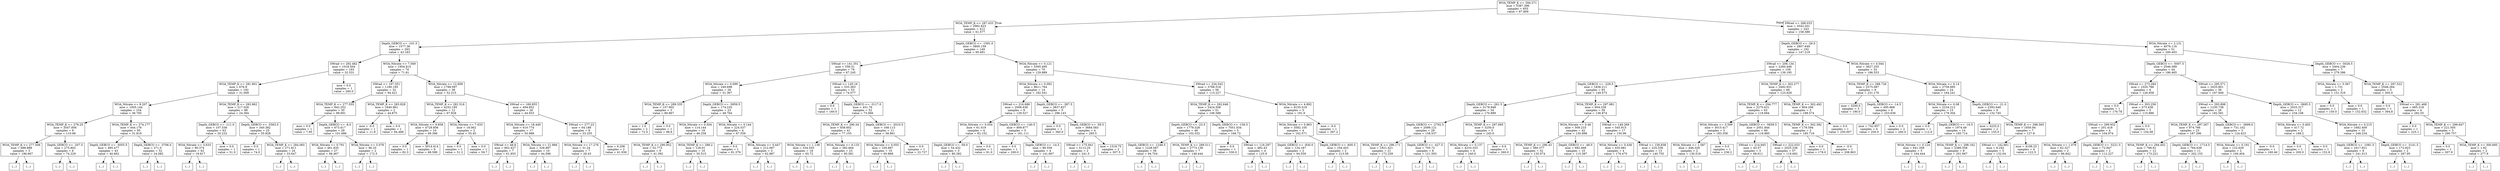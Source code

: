 digraph Tree {
node [shape=box] ;
0 [label="WOA_TEMP_K <= 294.271\nmse = 5387.396\nsamples = 655\nvalue = 97.809"] ;
1 [label="WOA_TEMP_K <= 287.433\nmse = 2982.823\nsamples = 412\nvalue = 61.577"] ;
0 -> 1 [labeldistance=2.5, labelangle=45, headlabel="True"] ;
2 [label="Depth_GEBCO <= -101.5\nmse = 1577.36\nsamples = 263\nvalue = 43.183"] ;
1 -> 2 ;
3 [label="SWrad <= 292.482\nmse = 1018.504\nsamples = 193\nvalue = 32.531"] ;
2 -> 3 ;
4 [label="WOA_TEMP_K <= 281.901\nmse = 676.9\nsamples = 192\nvalue = 31.009"] ;
3 -> 4 ;
5 [label="WOA_Nitrate <= 8.207\nmse = 1005.144\nsamples = 104\nvalue = 36.765"] ;
4 -> 5 ;
6 [label="WOA_TEMP_K <= 279.25\nmse = 3547.856\nsamples = 9\nvalue = 110.96"] ;
5 -> 6 ;
7 [label="WOA_TEMP_K <= 277.506\nmse = 688.889\nsamples = 3\nvalue = 196.667"] ;
6 -> 7 ;
8 [label="(...)"] ;
7 -> 8 ;
11 [label="(...)"] ;
7 -> 11 ;
12 [label="Depth_GEBCO <= -207.5\nmse = 275.802\nsamples = 6\nvalue = 74.229"] ;
6 -> 12 ;
13 [label="(...)"] ;
12 -> 13 ;
16 [label="(...)"] ;
12 -> 16 ;
23 [label="WOA_TEMP_K <= 274.177\nmse = 444.176\nsamples = 95\nvalue = 31.819"] ;
5 -> 23 ;
24 [label="Depth_GEBCO <= -3055.5\nmse = 495.477\nsamples = 43\nvalue = 40.662"] ;
23 -> 24 ;
25 [label="(...)"] ;
24 -> 25 ;
48 [label="(...)"] ;
24 -> 48 ;
97 [label="Depth_GEBCO <= -3706.0\nmse = 271.0\nsamples = 52\nvalue = 24.082"] ;
23 -> 97 ;
98 [label="(...)"] ;
97 -> 98 ;
145 [label="(...)"] ;
97 -> 145 ;
194 [label="WOA_TEMP_K <= 283.962\nmse = 217.026\nsamples = 88\nvalue = 24.384"] ;
4 -> 194 ;
195 [label="Depth_GEBCO <= -111.0\nmse = 107.536\nsamples = 63\nvalue = 20.232"] ;
194 -> 195 ;
196 [label="WOA_Nitrate <= 3.633\nmse = 90.374\nsamples = 62\nvalue = 19.617"] ;
195 -> 196 ;
197 [label="(...)"] ;
196 -> 197 ;
204 [label="(...)"] ;
196 -> 204 ;
263 [label="mse = 0.0\nsamples = 1\nvalue = 51.0"] ;
195 -> 263 ;
264 [label="Depth_GEBCO <= -5563.5\nmse = 340.382\nsamples = 25\nvalue = 35.828"] ;
194 -> 264 ;
265 [label="mse = 0.0\nsamples = 1\nvalue = 74.0"] ;
264 -> 265 ;
266 [label="WOA_TEMP_K <= 284.065\nmse = 271.811\nsamples = 24\nvalue = 33.647"] ;
264 -> 266 ;
267 [label="(...)"] ;
266 -> 267 ;
268 [label="(...)"] ;
266 -> 268 ;
303 [label="mse = 0.0\nsamples = 1\nvalue = 260.0"] ;
3 -> 303 ;
304 [label="WOA_Nitrate <= 7.569\nmse = 1954.815\nsamples = 70\nvalue = 71.81"] ;
2 -> 304 ;
305 [label="SWrad <= 197.351\nmse = 1180.195\nsamples = 32\nvalue = 94.421"] ;
304 -> 305 ;
306 [label="WOA_TEMP_K <= 277.555\nmse = 842.252\nsamples = 30\nvalue = 99.691"] ;
305 -> 306 ;
307 [label="mse = 0.0\nsamples = 1\nvalue = 7.95"] ;
306 -> 307 ;
308 [label="Depth_GEBCO <= -8.0\nmse = 673.617\nsamples = 29\nvalue = 101.686"] ;
306 -> 308 ;
309 [label="WOA_Nitrate <= 0.791\nmse = 461.835\nsamples = 27\nvalue = 98.467"] ;
308 -> 309 ;
310 [label="(...)"] ;
309 -> 310 ;
317 [label="(...)"] ;
309 -> 317 ;
354 [label="WOA_Nitrate <= 3.078\nmse = 90.25\nsamples = 2\nvalue = 172.5"] ;
308 -> 354 ;
355 [label="(...)"] ;
354 -> 355 ;
356 [label="(...)"] ;
354 -> 356 ;
357 [label="WOA_TEMP_K <= 283.828\nmse = 1640.961\nsamples = 2\nvalue = 44.875"] ;
305 -> 357 ;
358 [label="mse = -0.0\nsamples = 1\nvalue = 11.8"] ;
357 -> 358 ;
359 [label="mse = 0.0\nsamples = 1\nvalue = 94.488"] ;
357 -> 359 ;
360 [label="WOA_Nitrate <= 12.609\nmse = 1799.097\nsamples = 38\nvalue = 52.215"] ;
304 -> 360 ;
361 [label="WOA_TEMP_K <= 281.516\nmse = 4252.195\nsamples = 12\nvalue = 67.928"] ;
360 -> 361 ;
362 [label="WOA_Nitrate <= 9.858\nmse = 4729.856\nsamples = 10\nvalue = 69.396"] ;
361 -> 362 ;
363 [label="mse = 0.0\nsamples = 1\nvalue = 82.3"] ;
362 -> 363 ;
364 [label="mse = 5014.414\nsamples = 9\nvalue = 68.589"] ;
362 -> 364 ;
365 [label="WOA_Nitrate <= 7.633\nmse = 18.062\nsamples = 2\nvalue = 55.45"] ;
361 -> 365 ;
366 [label="mse = 0.0\nsamples = 1\nvalue = 51.2"] ;
365 -> 366 ;
367 [label="mse = 0.0\nsamples = 1\nvalue = 59.7"] ;
365 -> 367 ;
368 [label="SWrad <= 169.955\nmse = 494.852\nsamples = 26\nvalue = 44.933"] ;
360 -> 368 ;
369 [label="WOA_Nitrate <= 18.449\nmse = 610.774\nsamples = 17\nvalue = 50.988"] ;
368 -> 369 ;
370 [label="SWrad <= 48.8\nmse = 902.427\nsamples = 7\nvalue = 61.855"] ;
369 -> 370 ;
371 [label="(...)"] ;
370 -> 371 ;
372 [label="(...)"] ;
370 -> 372 ;
375 [label="WOA_Nitrate <= 21.966\nmse = 328.897\nsamples = 10\nvalue = 44.596"] ;
369 -> 375 ;
376 [label="(...)"] ;
375 -> 376 ;
379 [label="(...)"] ;
375 -> 379 ;
384 [label="SWrad <= 277.23\nmse = 64.188\nsamples = 9\nvalue = 33.255"] ;
368 -> 384 ;
385 [label="WOA_Nitrate <= 17.276\nmse = 31.24\nsamples = 7\nvalue = 28.43"] ;
384 -> 385 ;
386 [label="(...)"] ;
385 -> 386 ;
389 [label="(...)"] ;
385 -> 389 ;
390 [label="mse = 6.206\nsamples = 2\nvalue = 41.938"] ;
384 -> 390 ;
391 [label="Depth_GEBCO <= -1591.0\nmse = 3800.159\nsamples = 149\nvalue = 95.491"] ;
1 -> 391 ;
392 [label="SWrad <= 141.351\nmse = 556.51\nsamples = 79\nvalue = 67.245"] ;
391 -> 392 ;
393 [label="WOA_Nitrate <= 0.099\nmse = 249.698\nsamples = 26\nvalue = 51.367"] ;
392 -> 393 ;
394 [label="WOA_TEMP_K <= 289.335\nmse = 157.902\nsamples = 3\nvalue = 80.867"] ;
393 -> 394 ;
395 [label="mse = 1.0\nsamples = 2\nvalue = 72.0"] ;
394 -> 395 ;
396 [label="mse = 0.0\nsamples = 1\nvalue = 98.6"] ;
394 -> 396 ;
397 [label="Depth_GEBCO <= -3959.5\nmse = 174.235\nsamples = 23\nvalue = 48.764"] ;
393 -> 397 ;
398 [label="WOA_Nitrate <= 0.504\nmse = 114.144\nsamples = 19\nvalue = 46.258"] ;
397 -> 398 ;
399 [label="WOA_TEMP_K <= 290.952\nmse = 52.773\nsamples = 9\nvalue = 41.392"] ;
398 -> 399 ;
400 [label="(...)"] ;
399 -> 400 ;
407 [label="(...)"] ;
399 -> 407 ;
416 [label="WOA_TEMP_K <= 288.2\nmse = 129.01\nsamples = 10\nvalue = 50.515"] ;
398 -> 416 ;
417 [label="(...)"] ;
416 -> 417 ;
424 [label="(...)"] ;
416 -> 424 ;
435 [label="WOA_Nitrate <= 0.144\nmse = 224.537\nsamples = 4\nvalue = 67.559"] ;
397 -> 435 ;
436 [label="mse = 0.0\nsamples = 1\nvalue = 81.576"] ;
435 -> 436 ;
437 [label="WOA_Nitrate <= 0.447\nmse = 212.067\nsamples = 3\nvalue = 62.887"] ;
435 -> 437 ;
438 [label="(...)"] ;
437 -> 438 ;
439 [label="(...)"] ;
437 -> 439 ;
442 [label="SWrad <= 145.16\nmse = 533.363\nsamples = 53\nvalue = 74.077"] ;
392 -> 442 ;
443 [label="mse = 0.0\nsamples = 1\nvalue = 160.0"] ;
442 -> 443 ;
444 [label="Depth_GEBCO <= -3117.0\nmse = 451.76\nsamples = 52\nvalue = 73.066"] ;
442 -> 444 ;
445 [label="WOA_TEMP_K <= 290.34\nmse = 458.602\nsamples = 41\nvalue = 77.155"] ;
444 -> 445 ;
446 [label="WOA_Nitrate <= 1.138\nmse = 334.555\nsamples = 18\nvalue = 65.72"] ;
445 -> 446 ;
447 [label="(...)"] ;
446 -> 447 ;
450 [label="(...)"] ;
446 -> 450 ;
469 [label="WOA_Nitrate <= 6.133\nmse = 382.664\nsamples = 23\nvalue = 85.581"] ;
445 -> 469 ;
470 [label="(...)"] ;
469 -> 470 ;
513 [label="(...)"] ;
469 -> 513 ;
514 [label="Depth_GEBCO <= -2010.5\nmse = 168.113\nsamples = 11\nvalue = 58.861"] ;
444 -> 514 ;
515 [label="WOA_Nitrate <= 0.055\nmse = 100.887\nsamples = 10\nvalue = 60.868"] ;
514 -> 515 ;
516 [label="(...)"] ;
515 -> 516 ;
517 [label="(...)"] ;
515 -> 517 ;
526 [label="mse = 0.0\nsamples = 1\nvalue = 22.727"] ;
514 -> 526 ;
527 [label="WOA_Nitrate <= 0.121\nmse = 5595.495\nsamples = 70\nvalue = 129.889"] ;
391 -> 527 ;
528 [label="WOA_Nitrate <= 0.092\nmse = 8611.764\nsamples = 14\nvalue = 182.541"] ;
527 -> 528 ;
529 [label="SWrad <= 216.686\nmse = 2006.636\nsamples = 9\nvalue = 129.527"] ;
528 -> 529 ;
530 [label="WOA_Nitrate <= 0.054\nmse = 61.019\nsamples = 4\nvalue = 82.152"] ;
529 -> 530 ;
531 [label="Depth_GEBCO <= -59.0\nmse = 54.432\nsamples = 3\nvalue = 80.382"] ;
530 -> 531 ;
532 [label="(...)"] ;
531 -> 532 ;
533 [label="(...)"] ;
531 -> 533 ;
534 [label="mse = 0.0\nsamples = 1\nvalue = 91.0"] ;
530 -> 534 ;
535 [label="Depth_GEBCO <= -140.5\nmse = 809.877\nsamples = 5\nvalue = 161.111"] ;
529 -> 535 ;
536 [label="mse = 0.0\nsamples = 1\nvalue = 200.0"] ;
535 -> 536 ;
537 [label="Depth_GEBCO <= -14.5\nmse = 80.556\nsamples = 4\nvalue = 141.667"] ;
535 -> 537 ;
538 [label="(...)"] ;
537 -> 538 ;
539 [label="(...)"] ;
537 -> 539 ;
540 [label="Depth_GEBCO <= -387.5\nmse = 3837.837\nsamples = 5\nvalue = 296.143"] ;
528 -> 540 ;
541 [label="mse = 0.0\nsamples = 1\nvalue = 360.0"] ;
540 -> 541 ;
542 [label="Depth_GEBCO <= -59.5\nmse = 3684.583\nsamples = 4\nvalue = 285.5"] ;
540 -> 542 ;
543 [label="SWrad <= 175.941\nmse = 5112.25\nsamples = 2\nvalue = 241.5"] ;
542 -> 543 ;
544 [label="(...)"] ;
543 -> 544 ;
545 [label="(...)"] ;
543 -> 545 ;
546 [label="mse = 1518.75\nsamples = 2\nvalue = 307.5"] ;
542 -> 546 ;
547 [label="SWrad <= 234.543\nmse = 3768.518\nsamples = 56\nvalue = 115.227"] ;
527 -> 547 ;
548 [label="WOA_TEMP_K <= 292.646\nmse = 2424.506\nsamples = 51\nvalue = 106.588"] ;
547 -> 548 ;
549 [label="Depth_GEBCO <= -23.5\nmse = 1779.328\nsamples = 46\nvalue = 102.032"] ;
548 -> 549 ;
550 [label="Depth_GEBCO <= -1248.5\nmse = 1228.587\nsamples = 39\nvalue = 94.704"] ;
549 -> 550 ;
551 [label="(...)"] ;
550 -> 551 ;
552 [label="(...)"] ;
550 -> 552 ;
609 [label="WOA_TEMP_K <= 289.511\nmse = 2773.136\nsamples = 7\nvalue = 148.444"] ;
549 -> 609 ;
610 [label="(...)"] ;
609 -> 610 ;
613 [label="(...)"] ;
609 -> 613 ;
622 [label="Depth_GEBCO <= -156.5\nmse = 7051.034\nsamples = 5\nvalue = 166.72"] ;
548 -> 622 ;
623 [label="mse = 0.0\nsamples = 1\nvalue = 330.0"] ;
622 -> 623 ;
624 [label="SWrad <= 116.297\nmse = 482.43\nsamples = 4\nvalue = 125.9"] ;
622 -> 624 ;
625 [label="(...)"] ;
624 -> 625 ;
626 [label="(...)"] ;
624 -> 626 ;
631 [label="WOA_Nitrate <= 4.892\nmse = 9155.519\nsamples = 5\nvalue = 191.9"] ;
547 -> 631 ;
632 [label="WOA_Nitrate <= 0.963\nmse = 3582.105\nsamples = 4\nvalue = 162.571"] ;
631 -> 632 ;
633 [label="Depth_GEBCO <= -830.0\nmse = 124.187\nsamples = 2\nvalue = 94.559"] ;
632 -> 633 ;
634 [label="(...)"] ;
633 -> 634 ;
635 [label="(...)"] ;
633 -> 635 ;
636 [label="Depth_GEBCO <= -600.5\nmse = 104.453\nsamples = 2\nvalue = 213.58"] ;
632 -> 636 ;
637 [label="(...)"] ;
636 -> 637 ;
638 [label="(...)"] ;
636 -> 638 ;
639 [label="mse = -0.0\nsamples = 1\nvalue = 397.2"] ;
631 -> 639 ;
640 [label="SWrad <= 268.033\nmse = 3543.201\nsamples = 243\nvalue = 158.386"] ;
0 -> 640 [labeldistance=2.5, labelangle=-45, headlabel="False"] ;
641 [label="Depth_GEBCO <= -26.0\nmse = 2807.649\nsamples = 192\nvalue = 147.219"] ;
640 -> 641 ;
642 [label="SWrad <= 208.134\nmse = 2260.446\nsamples = 159\nvalue = 139.195"] ;
641 -> 642 ;
643 [label="Depth_GEBCO <= -229.5\nmse = 1836.211\nsamples = 93\nvalue = 149.573"] ;
642 -> 643 ;
644 [label="Depth_GEBCO <= -261.5\nmse = 3178.948\nsamples = 34\nvalue = 170.889"] ;
643 -> 644 ;
645 [label="Depth_GEBCO <= -2792.5\nmse = 2099.121\nsamples = 29\nvalue = 158.537"] ;
644 -> 645 ;
646 [label="WOA_TEMP_K <= 296.171\nmse = 1921.421\nsamples = 21\nvalue = 172.259"] ;
645 -> 646 ;
647 [label="(...)"] ;
646 -> 647 ;
652 [label="(...)"] ;
646 -> 652 ;
681 [label="Depth_GEBCO <= -427.5\nmse = 705.72\nsamples = 8\nvalue = 121.593"] ;
645 -> 681 ;
682 [label="(...)"] ;
681 -> 682 ;
691 [label="(...)"] ;
681 -> 691 ;
694 [label="WOA_TEMP_K <= 297.695\nmse = 3250.0\nsamples = 5\nvalue = 245.0"] ;
644 -> 694 ;
695 [label="WOA_Nitrate <= 0.137\nmse = 4233.333\nsamples = 4\nvalue = 240.0"] ;
694 -> 695 ;
696 [label="(...)"] ;
695 -> 696 ;
697 [label="(...)"] ;
695 -> 697 ;
698 [label="mse = 0.0\nsamples = 1\nvalue = 260.0"] ;
694 -> 698 ;
699 [label="WOA_TEMP_K <= 297.981\nmse = 604.339\nsamples = 59\nvalue = 136.874"] ;
643 -> 699 ;
700 [label="WOA_Nitrate <= 0.46\nmse = 509.233\nsamples = 42\nvalue = 130.898"] ;
699 -> 700 ;
701 [label="WOA_TEMP_K <= 296.43\nmse = 380.377\nsamples = 32\nvalue = 135.074"] ;
700 -> 701 ;
702 [label="(...)"] ;
701 -> 702 ;
721 [label="(...)"] ;
701 -> 721 ;
750 [label="Depth_GEBCO <= -48.0\nmse = 682.468\nsamples = 10\nvalue = 115.387"] ;
700 -> 750 ;
751 [label="(...)"] ;
750 -> 751 ;
764 [label="(...)"] ;
750 -> 764 ;
767 [label="SWrad <= 149.269\nmse = 545.915\nsamples = 17\nvalue = 150.96"] ;
699 -> 767 ;
768 [label="WOA_Nitrate <= 0.436\nmse = 435.981\nsamples = 4\nvalue = 176.475"] ;
767 -> 768 ;
769 [label="(...)"] ;
768 -> 769 ;
770 [label="(...)"] ;
768 -> 770 ;
773 [label="SWrad <= 158.838\nmse = 225.336\nsamples = 13\nvalue = 140.755"] ;
767 -> 773 ;
774 [label="(...)"] ;
773 -> 774 ;
787 [label="(...)"] ;
773 -> 787 ;
790 [label="WOA_TEMP_K <= 302.277\nmse = 2492.931\nsamples = 66\nvalue = 123.628"] ;
642 -> 790 ;
791 [label="WOA_TEMP_K <= 294.777\nmse = 2270.631\nsamples = 63\nvalue = 119.684"] ;
790 -> 791 ;
792 [label="WOA_Nitrate <= 3.599\nmse = 3015.417\nsamples = 3\nvalue = 183.358"] ;
791 -> 792 ;
793 [label="WOA_Nitrate <= 1.587\nmse = 446.326\nsamples = 2\nvalue = 130.516"] ;
792 -> 793 ;
794 [label="(...)"] ;
793 -> 794 ;
795 [label="(...)"] ;
793 -> 795 ;
796 [label="mse = 0.0\nsamples = 1\nvalue = 236.2"] ;
792 -> 796 ;
797 [label="Depth_GEBCO <= -5659.5\nmse = 2051.844\nsamples = 60\nvalue = 116.885"] ;
791 -> 797 ;
798 [label="SWrad <= 214.945\nmse = 43.57\nsamples = 3\nvalue = 68.611"] ;
797 -> 798 ;
799 [label="(...)"] ;
798 -> 799 ;
800 [label="(...)"] ;
798 -> 800 ;
801 [label="SWrad <= 222.033\nmse = 2025.236\nsamples = 57\nvalue = 119.692"] ;
797 -> 801 ;
802 [label="(...)"] ;
801 -> 802 ;
825 [label="(...)"] ;
801 -> 825 ;
912 [label="WOA_TEMP_K <= 302.492\nmse = 804.206\nsamples = 3\nvalue = 198.574"] ;
790 -> 912 ;
913 [label="WOA_TEMP_K <= 302.392\nmse = 178.594\nsamples = 2\nvalue = 185.716"] ;
912 -> 913 ;
914 [label="mse = 0.0\nsamples = 1\nvalue = 178.0"] ;
913 -> 914 ;
915 [label="mse = -0.0\nsamples = 1\nvalue = 208.863"] ;
913 -> 915 ;
916 [label="mse = 0.0\nsamples = 1\nvalue = 250.007"] ;
912 -> 916 ;
917 [label="WOA_Nitrate <= 0.044\nmse = 3627.255\nsamples = 33\nvalue = 186.553"] ;
641 -> 917 ;
918 [label="WOA_TEMP_K <= 298.726\nmse = 2375.087\nsamples = 9\nvalue = 231.176"] ;
917 -> 918 ;
919 [label="mse = 3200.0\nsamples = 3\nvalue = 190.0"] ;
918 -> 919 ;
920 [label="Depth_GEBCO <= -14.5\nmse = 495.868\nsamples = 6\nvalue = 253.636"] ;
918 -> 920 ;
921 [label="mse = 742.857\nsamples = 4\nvalue = 250.0"] ;
920 -> 921 ;
922 [label="mse = 0.0\nsamples = 2\nvalue = 260.0"] ;
920 -> 922 ;
923 [label="WOA_Nitrate <= 0.14\nmse = 2759.895\nsamples = 24\nvalue = 164.241"] ;
917 -> 923 ;
924 [label="WOA_Nitrate <= 0.08\nmse = 2234.212\nsamples = 15\nvalue = 179.304"] ;
923 -> 924 ;
925 [label="mse = 0.0\nsamples = 1\nvalue = 112.0"] ;
924 -> 925 ;
926 [label="Depth_GEBCO <= -16.5\nmse = 1974.49\nsamples = 14\nvalue = 185.714"] ;
924 -> 926 ;
927 [label="WOA_Nitrate <= 0.124\nmse = 641.358\nsamples = 5\nvalue = 164.444"] ;
926 -> 927 ;
928 [label="(...)"] ;
927 -> 928 ;
929 [label="(...)"] ;
927 -> 929 ;
932 [label="WOA_TEMP_K <= 298.162\nmse = 2380.556\nsamples = 9\nvalue = 201.667"] ;
926 -> 932 ;
933 [label="(...)"] ;
932 -> 933 ;
938 [label="(...)"] ;
932 -> 938 ;
939 [label="Depth_GEBCO <= -21.0\nmse = 2392.646\nsamples = 9\nvalue = 132.745"] ;
923 -> 939 ;
940 [label="mse = 4225.0\nsamples = 2\nvalue = 155.0"] ;
939 -> 940 ;
941 [label="WOA_TEMP_K <= 298.565\nmse = 1850.94\nsamples = 7\nvalue = 127.8"] ;
939 -> 941 ;
942 [label="SWrad <= 142.661\nmse = 6.242\nsamples = 3\nvalue = 132.04"] ;
941 -> 942 ;
943 [label="(...)"] ;
942 -> 943 ;
944 [label="(...)"] ;
942 -> 944 ;
945 [label="mse = 4106.25\nsamples = 4\nvalue = 122.5"] ;
941 -> 945 ;
946 [label="WOA_Nitrate <= 2.131\nmse = 4076.116\nsamples = 51\nvalue = 200.403"] ;
640 -> 946 ;
947 [label="Depth_GEBCO <= -5007.5\nmse = 2546.589\nsamples = 44\nvalue = 186.465"] ;
946 -> 947 ;
948 [label="SWrad <= 273.284\nmse = 1020.786\nsamples = 6\nvalue = 126.958"] ;
947 -> 948 ;
949 [label="mse = 0.0\nsamples = 1\nvalue = 176.78"] ;
948 -> 949 ;
950 [label="SWrad <= 303.256\nmse = 573.438\nsamples = 5\nvalue = 115.886"] ;
948 -> 950 ;
951 [label="SWrad <= 299.932\nmse = 201.418\nsamples = 4\nvalue = 104.974"] ;
950 -> 951 ;
952 [label="WOA_Nitrate <= 1.079\nmse = 62.327\nsamples = 2\nvalue = 86.842"] ;
951 -> 952 ;
953 [label="(...)"] ;
952 -> 953 ;
954 [label="(...)"] ;
952 -> 954 ;
955 [label="Depth_GEBCO <= -5221.5\nmse = 72.947\nsamples = 2\nvalue = 112.227"] ;
951 -> 955 ;
956 [label="(...)"] ;
955 -> 956 ;
957 [label="(...)"] ;
955 -> 957 ;
958 [label="mse = 0.0\nsamples = 1\nvalue = 154.08"] ;
950 -> 958 ;
959 [label="SWrad <= 295.571\nmse = 2025.801\nsamples = 38\nvalue = 197.949"] ;
947 -> 959 ;
960 [label="SWrad <= 293.898\nmse = 1230.738\nsamples = 26\nvalue = 182.581"] ;
959 -> 960 ;
961 [label="WOA_TEMP_K <= 297.267\nmse = 974.766\nsamples = 23\nvalue = 187.296"] ;
960 -> 961 ;
962 [label="WOA_TEMP_K <= 294.452\nmse = 766.61\nsamples = 12\nvalue = 173.221"] ;
961 -> 962 ;
963 [label="(...)"] ;
962 -> 963 ;
966 [label="(...)"] ;
962 -> 966 ;
971 [label="Depth_GEBCO <= -1714.5\nmse = 764.636\nsamples = 11\nvalue = 202.153"] ;
961 -> 971 ;
972 [label="(...)"] ;
971 -> 972 ;
979 [label="(...)"] ;
971 -> 979 ;
986 [label="Depth_GEBCO <= -3699.0\nmse = 731.102\nsamples = 3\nvalue = 124.423"] ;
960 -> 986 ;
987 [label="WOA_Nitrate <= 0.191\nmse = 122.629\nsamples = 2\nvalue = 106.404"] ;
986 -> 987 ;
988 [label="(...)"] ;
987 -> 988 ;
989 [label="(...)"] ;
987 -> 989 ;
990 [label="mse = -0.0\nsamples = 1\nvalue = 160.46"] ;
986 -> 990 ;
991 [label="Depth_GEBCO <= -3695.5\nmse = 2033.317\nsamples = 12\nvalue = 234.108"] ;
959 -> 991 ;
992 [label="WOA_Nitrate <= 0.493\nmse = 417.72\nsamples = 2\nvalue = 188.2"] ;
991 -> 992 ;
993 [label="mse = 0.0\nsamples = 1\nvalue = 200.0"] ;
992 -> 993 ;
994 [label="mse = 0.0\nsamples = 1\nvalue = 152.8"] ;
992 -> 994 ;
995 [label="WOA_Nitrate <= 0.215\nmse = 1682.409\nsamples = 10\nvalue = 248.234"] ;
991 -> 995 ;
996 [label="Depth_GEBCO <= -1081.5\nmse = 1617.921\nsamples = 8\nvalue = 241.013"] ;
995 -> 996 ;
997 [label="(...)"] ;
996 -> 997 ;
1002 [label="(...)"] ;
996 -> 1002 ;
1007 [label="Depth_GEBCO <= -3141.5\nmse = 172.923\nsamples = 2\nvalue = 287.95"] ;
995 -> 1007 ;
1008 [label="(...)"] ;
1007 -> 1008 ;
1009 [label="(...)"] ;
1007 -> 1009 ;
1010 [label="Depth_GEBCO <= -5026.5\nmse = 5404.236\nsamples = 7\nvalue = 279.386"] ;
946 -> 1010 ;
1011 [label="WOA_Nitrate <= 5.367\nmse = 1.731\nsamples = 2\nvalue = 151.316"] ;
1010 -> 1011 ;
1012 [label="mse = 0.0\nsamples = 1\nvalue = 150.0"] ;
1011 -> 1012 ;
1013 [label="mse = 0.0\nsamples = 1\nvalue = 152.632"] ;
1011 -> 1013 ;
1014 [label="WOA_TEMP_K <= 297.522\nmse = 2548.264\nsamples = 5\nvalue = 305.0"] ;
1010 -> 1014 ;
1015 [label="mse = 0.0\nsamples = 1\nvalue = 394.8"] ;
1014 -> 1015 ;
1016 [label="SWrad <= 281.468\nmse = 665.318\nsamples = 4\nvalue = 282.55"] ;
1014 -> 1016 ;
1017 [label="mse = 0.0\nsamples = 1\nvalue = 225.1"] ;
1016 -> 1017 ;
1018 [label="WOA_TEMP_K <= 299.647\nmse = 221.505\nsamples = 3\nvalue = 290.757"] ;
1016 -> 1018 ;
1019 [label="mse = 0.0\nsamples = 1\nvalue = 307.9"] ;
1018 -> 1019 ;
1020 [label="WOA_TEMP_K <= 300.695\nmse = 1.92\nsamples = 2\nvalue = 277.9"] ;
1018 -> 1020 ;
1021 [label="(...)"] ;
1020 -> 1021 ;
1022 [label="(...)"] ;
1020 -> 1022 ;
}